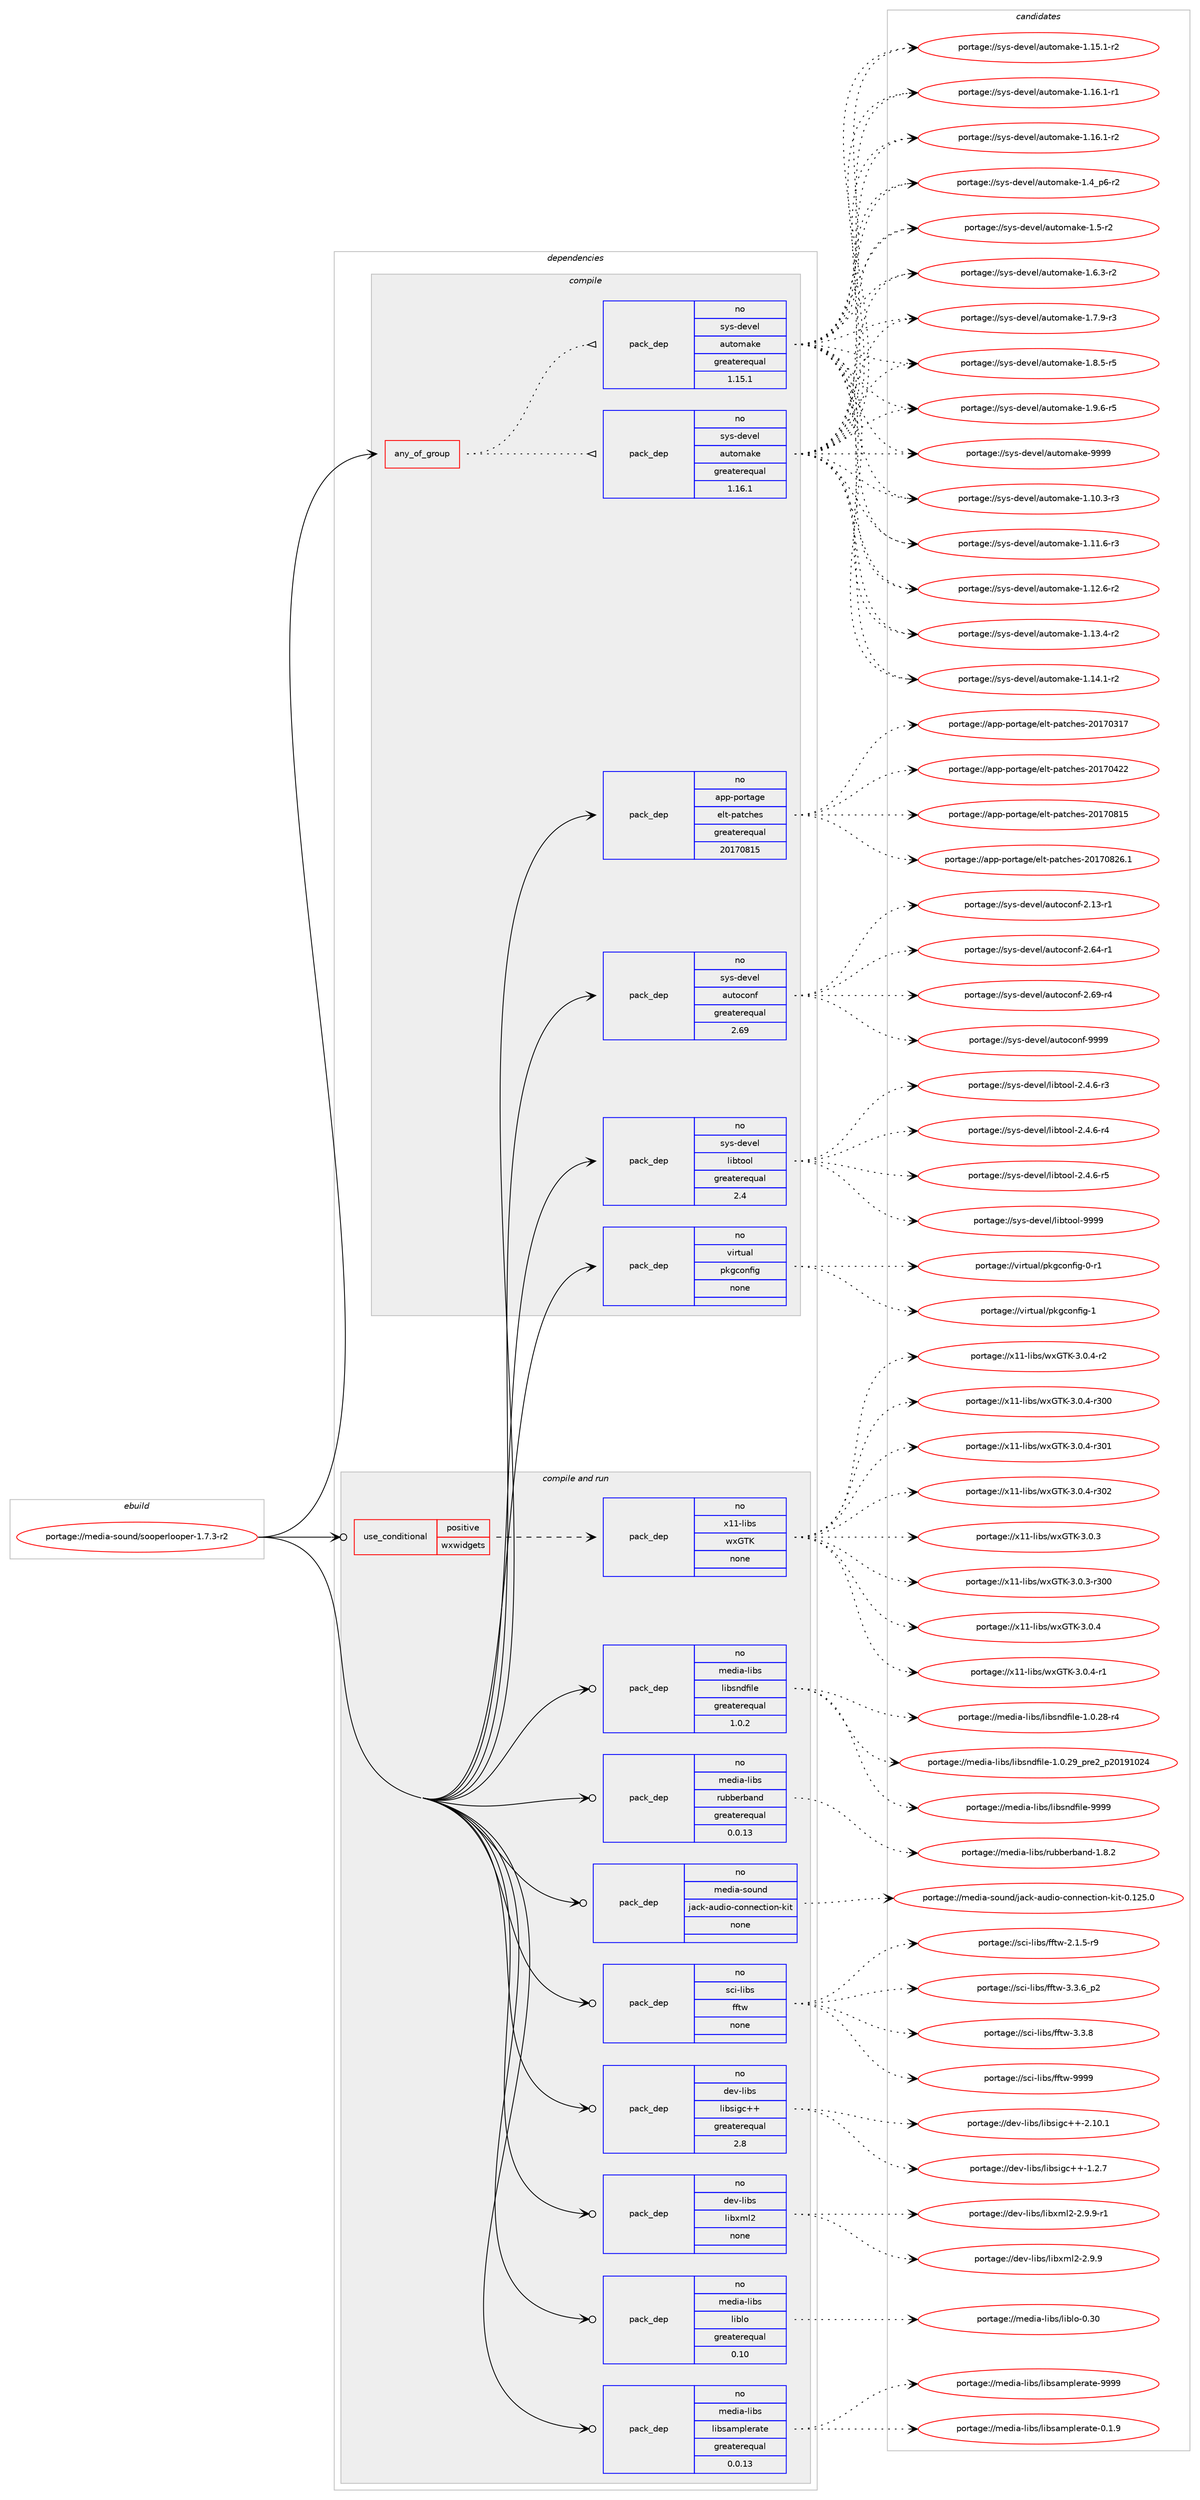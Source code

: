 digraph prolog {

# *************
# Graph options
# *************

newrank=true;
concentrate=true;
compound=true;
graph [rankdir=LR,fontname=Helvetica,fontsize=10,ranksep=1.5];#, ranksep=2.5, nodesep=0.2];
edge  [arrowhead=vee];
node  [fontname=Helvetica,fontsize=10];

# **********
# The ebuild
# **********

subgraph cluster_leftcol {
color=gray;
rank=same;
label=<<i>ebuild</i>>;
id [label="portage://media-sound/sooperlooper-1.7.3-r2", color=red, width=4, href="../media-sound/sooperlooper-1.7.3-r2.svg"];
}

# ****************
# The dependencies
# ****************

subgraph cluster_midcol {
color=gray;
label=<<i>dependencies</i>>;
subgraph cluster_compile {
fillcolor="#eeeeee";
style=filled;
label=<<i>compile</i>>;
subgraph any5378 {
dependency336366 [label=<<TABLE BORDER="0" CELLBORDER="1" CELLSPACING="0" CELLPADDING="4"><TR><TD CELLPADDING="10">any_of_group</TD></TR></TABLE>>, shape=none, color=red];subgraph pack247264 {
dependency336367 [label=<<TABLE BORDER="0" CELLBORDER="1" CELLSPACING="0" CELLPADDING="4" WIDTH="220"><TR><TD ROWSPAN="6" CELLPADDING="30">pack_dep</TD></TR><TR><TD WIDTH="110">no</TD></TR><TR><TD>sys-devel</TD></TR><TR><TD>automake</TD></TR><TR><TD>greaterequal</TD></TR><TR><TD>1.16.1</TD></TR></TABLE>>, shape=none, color=blue];
}
dependency336366:e -> dependency336367:w [weight=20,style="dotted",arrowhead="oinv"];
subgraph pack247265 {
dependency336368 [label=<<TABLE BORDER="0" CELLBORDER="1" CELLSPACING="0" CELLPADDING="4" WIDTH="220"><TR><TD ROWSPAN="6" CELLPADDING="30">pack_dep</TD></TR><TR><TD WIDTH="110">no</TD></TR><TR><TD>sys-devel</TD></TR><TR><TD>automake</TD></TR><TR><TD>greaterequal</TD></TR><TR><TD>1.15.1</TD></TR></TABLE>>, shape=none, color=blue];
}
dependency336366:e -> dependency336368:w [weight=20,style="dotted",arrowhead="oinv"];
}
id:e -> dependency336366:w [weight=20,style="solid",arrowhead="vee"];
subgraph pack247266 {
dependency336369 [label=<<TABLE BORDER="0" CELLBORDER="1" CELLSPACING="0" CELLPADDING="4" WIDTH="220"><TR><TD ROWSPAN="6" CELLPADDING="30">pack_dep</TD></TR><TR><TD WIDTH="110">no</TD></TR><TR><TD>app-portage</TD></TR><TR><TD>elt-patches</TD></TR><TR><TD>greaterequal</TD></TR><TR><TD>20170815</TD></TR></TABLE>>, shape=none, color=blue];
}
id:e -> dependency336369:w [weight=20,style="solid",arrowhead="vee"];
subgraph pack247267 {
dependency336370 [label=<<TABLE BORDER="0" CELLBORDER="1" CELLSPACING="0" CELLPADDING="4" WIDTH="220"><TR><TD ROWSPAN="6" CELLPADDING="30">pack_dep</TD></TR><TR><TD WIDTH="110">no</TD></TR><TR><TD>sys-devel</TD></TR><TR><TD>autoconf</TD></TR><TR><TD>greaterequal</TD></TR><TR><TD>2.69</TD></TR></TABLE>>, shape=none, color=blue];
}
id:e -> dependency336370:w [weight=20,style="solid",arrowhead="vee"];
subgraph pack247268 {
dependency336371 [label=<<TABLE BORDER="0" CELLBORDER="1" CELLSPACING="0" CELLPADDING="4" WIDTH="220"><TR><TD ROWSPAN="6" CELLPADDING="30">pack_dep</TD></TR><TR><TD WIDTH="110">no</TD></TR><TR><TD>sys-devel</TD></TR><TR><TD>libtool</TD></TR><TR><TD>greaterequal</TD></TR><TR><TD>2.4</TD></TR></TABLE>>, shape=none, color=blue];
}
id:e -> dependency336371:w [weight=20,style="solid",arrowhead="vee"];
subgraph pack247269 {
dependency336372 [label=<<TABLE BORDER="0" CELLBORDER="1" CELLSPACING="0" CELLPADDING="4" WIDTH="220"><TR><TD ROWSPAN="6" CELLPADDING="30">pack_dep</TD></TR><TR><TD WIDTH="110">no</TD></TR><TR><TD>virtual</TD></TR><TR><TD>pkgconfig</TD></TR><TR><TD>none</TD></TR><TR><TD></TD></TR></TABLE>>, shape=none, color=blue];
}
id:e -> dependency336372:w [weight=20,style="solid",arrowhead="vee"];
}
subgraph cluster_compileandrun {
fillcolor="#eeeeee";
style=filled;
label=<<i>compile and run</i>>;
subgraph cond83581 {
dependency336373 [label=<<TABLE BORDER="0" CELLBORDER="1" CELLSPACING="0" CELLPADDING="4"><TR><TD ROWSPAN="3" CELLPADDING="10">use_conditional</TD></TR><TR><TD>positive</TD></TR><TR><TD>wxwidgets</TD></TR></TABLE>>, shape=none, color=red];
subgraph pack247270 {
dependency336374 [label=<<TABLE BORDER="0" CELLBORDER="1" CELLSPACING="0" CELLPADDING="4" WIDTH="220"><TR><TD ROWSPAN="6" CELLPADDING="30">pack_dep</TD></TR><TR><TD WIDTH="110">no</TD></TR><TR><TD>x11-libs</TD></TR><TR><TD>wxGTK</TD></TR><TR><TD>none</TD></TR><TR><TD></TD></TR></TABLE>>, shape=none, color=blue];
}
dependency336373:e -> dependency336374:w [weight=20,style="dashed",arrowhead="vee"];
}
id:e -> dependency336373:w [weight=20,style="solid",arrowhead="odotvee"];
subgraph pack247271 {
dependency336375 [label=<<TABLE BORDER="0" CELLBORDER="1" CELLSPACING="0" CELLPADDING="4" WIDTH="220"><TR><TD ROWSPAN="6" CELLPADDING="30">pack_dep</TD></TR><TR><TD WIDTH="110">no</TD></TR><TR><TD>dev-libs</TD></TR><TR><TD>libsigc++</TD></TR><TR><TD>greaterequal</TD></TR><TR><TD>2.8</TD></TR></TABLE>>, shape=none, color=blue];
}
id:e -> dependency336375:w [weight=20,style="solid",arrowhead="odotvee"];
subgraph pack247272 {
dependency336376 [label=<<TABLE BORDER="0" CELLBORDER="1" CELLSPACING="0" CELLPADDING="4" WIDTH="220"><TR><TD ROWSPAN="6" CELLPADDING="30">pack_dep</TD></TR><TR><TD WIDTH="110">no</TD></TR><TR><TD>dev-libs</TD></TR><TR><TD>libxml2</TD></TR><TR><TD>none</TD></TR><TR><TD></TD></TR></TABLE>>, shape=none, color=blue];
}
id:e -> dependency336376:w [weight=20,style="solid",arrowhead="odotvee"];
subgraph pack247273 {
dependency336377 [label=<<TABLE BORDER="0" CELLBORDER="1" CELLSPACING="0" CELLPADDING="4" WIDTH="220"><TR><TD ROWSPAN="6" CELLPADDING="30">pack_dep</TD></TR><TR><TD WIDTH="110">no</TD></TR><TR><TD>media-libs</TD></TR><TR><TD>liblo</TD></TR><TR><TD>greaterequal</TD></TR><TR><TD>0.10</TD></TR></TABLE>>, shape=none, color=blue];
}
id:e -> dependency336377:w [weight=20,style="solid",arrowhead="odotvee"];
subgraph pack247274 {
dependency336378 [label=<<TABLE BORDER="0" CELLBORDER="1" CELLSPACING="0" CELLPADDING="4" WIDTH="220"><TR><TD ROWSPAN="6" CELLPADDING="30">pack_dep</TD></TR><TR><TD WIDTH="110">no</TD></TR><TR><TD>media-libs</TD></TR><TR><TD>libsamplerate</TD></TR><TR><TD>greaterequal</TD></TR><TR><TD>0.0.13</TD></TR></TABLE>>, shape=none, color=blue];
}
id:e -> dependency336378:w [weight=20,style="solid",arrowhead="odotvee"];
subgraph pack247275 {
dependency336379 [label=<<TABLE BORDER="0" CELLBORDER="1" CELLSPACING="0" CELLPADDING="4" WIDTH="220"><TR><TD ROWSPAN="6" CELLPADDING="30">pack_dep</TD></TR><TR><TD WIDTH="110">no</TD></TR><TR><TD>media-libs</TD></TR><TR><TD>libsndfile</TD></TR><TR><TD>greaterequal</TD></TR><TR><TD>1.0.2</TD></TR></TABLE>>, shape=none, color=blue];
}
id:e -> dependency336379:w [weight=20,style="solid",arrowhead="odotvee"];
subgraph pack247276 {
dependency336380 [label=<<TABLE BORDER="0" CELLBORDER="1" CELLSPACING="0" CELLPADDING="4" WIDTH="220"><TR><TD ROWSPAN="6" CELLPADDING="30">pack_dep</TD></TR><TR><TD WIDTH="110">no</TD></TR><TR><TD>media-libs</TD></TR><TR><TD>rubberband</TD></TR><TR><TD>greaterequal</TD></TR><TR><TD>0.0.13</TD></TR></TABLE>>, shape=none, color=blue];
}
id:e -> dependency336380:w [weight=20,style="solid",arrowhead="odotvee"];
subgraph pack247277 {
dependency336381 [label=<<TABLE BORDER="0" CELLBORDER="1" CELLSPACING="0" CELLPADDING="4" WIDTH="220"><TR><TD ROWSPAN="6" CELLPADDING="30">pack_dep</TD></TR><TR><TD WIDTH="110">no</TD></TR><TR><TD>media-sound</TD></TR><TR><TD>jack-audio-connection-kit</TD></TR><TR><TD>none</TD></TR><TR><TD></TD></TR></TABLE>>, shape=none, color=blue];
}
id:e -> dependency336381:w [weight=20,style="solid",arrowhead="odotvee"];
subgraph pack247278 {
dependency336382 [label=<<TABLE BORDER="0" CELLBORDER="1" CELLSPACING="0" CELLPADDING="4" WIDTH="220"><TR><TD ROWSPAN="6" CELLPADDING="30">pack_dep</TD></TR><TR><TD WIDTH="110">no</TD></TR><TR><TD>sci-libs</TD></TR><TR><TD>fftw</TD></TR><TR><TD>none</TD></TR><TR><TD></TD></TR></TABLE>>, shape=none, color=blue];
}
id:e -> dependency336382:w [weight=20,style="solid",arrowhead="odotvee"];
}
subgraph cluster_run {
fillcolor="#eeeeee";
style=filled;
label=<<i>run</i>>;
}
}

# **************
# The candidates
# **************

subgraph cluster_choices {
rank=same;
color=gray;
label=<<i>candidates</i>>;

subgraph choice247264 {
color=black;
nodesep=1;
choiceportage11512111545100101118101108479711711611110997107101454946494846514511451 [label="portage://sys-devel/automake-1.10.3-r3", color=red, width=4,href="../sys-devel/automake-1.10.3-r3.svg"];
choiceportage11512111545100101118101108479711711611110997107101454946494946544511451 [label="portage://sys-devel/automake-1.11.6-r3", color=red, width=4,href="../sys-devel/automake-1.11.6-r3.svg"];
choiceportage11512111545100101118101108479711711611110997107101454946495046544511450 [label="portage://sys-devel/automake-1.12.6-r2", color=red, width=4,href="../sys-devel/automake-1.12.6-r2.svg"];
choiceportage11512111545100101118101108479711711611110997107101454946495146524511450 [label="portage://sys-devel/automake-1.13.4-r2", color=red, width=4,href="../sys-devel/automake-1.13.4-r2.svg"];
choiceportage11512111545100101118101108479711711611110997107101454946495246494511450 [label="portage://sys-devel/automake-1.14.1-r2", color=red, width=4,href="../sys-devel/automake-1.14.1-r2.svg"];
choiceportage11512111545100101118101108479711711611110997107101454946495346494511450 [label="portage://sys-devel/automake-1.15.1-r2", color=red, width=4,href="../sys-devel/automake-1.15.1-r2.svg"];
choiceportage11512111545100101118101108479711711611110997107101454946495446494511449 [label="portage://sys-devel/automake-1.16.1-r1", color=red, width=4,href="../sys-devel/automake-1.16.1-r1.svg"];
choiceportage11512111545100101118101108479711711611110997107101454946495446494511450 [label="portage://sys-devel/automake-1.16.1-r2", color=red, width=4,href="../sys-devel/automake-1.16.1-r2.svg"];
choiceportage115121115451001011181011084797117116111109971071014549465295112544511450 [label="portage://sys-devel/automake-1.4_p6-r2", color=red, width=4,href="../sys-devel/automake-1.4_p6-r2.svg"];
choiceportage11512111545100101118101108479711711611110997107101454946534511450 [label="portage://sys-devel/automake-1.5-r2", color=red, width=4,href="../sys-devel/automake-1.5-r2.svg"];
choiceportage115121115451001011181011084797117116111109971071014549465446514511450 [label="portage://sys-devel/automake-1.6.3-r2", color=red, width=4,href="../sys-devel/automake-1.6.3-r2.svg"];
choiceportage115121115451001011181011084797117116111109971071014549465546574511451 [label="portage://sys-devel/automake-1.7.9-r3", color=red, width=4,href="../sys-devel/automake-1.7.9-r3.svg"];
choiceportage115121115451001011181011084797117116111109971071014549465646534511453 [label="portage://sys-devel/automake-1.8.5-r5", color=red, width=4,href="../sys-devel/automake-1.8.5-r5.svg"];
choiceportage115121115451001011181011084797117116111109971071014549465746544511453 [label="portage://sys-devel/automake-1.9.6-r5", color=red, width=4,href="../sys-devel/automake-1.9.6-r5.svg"];
choiceportage115121115451001011181011084797117116111109971071014557575757 [label="portage://sys-devel/automake-9999", color=red, width=4,href="../sys-devel/automake-9999.svg"];
dependency336367:e -> choiceportage11512111545100101118101108479711711611110997107101454946494846514511451:w [style=dotted,weight="100"];
dependency336367:e -> choiceportage11512111545100101118101108479711711611110997107101454946494946544511451:w [style=dotted,weight="100"];
dependency336367:e -> choiceportage11512111545100101118101108479711711611110997107101454946495046544511450:w [style=dotted,weight="100"];
dependency336367:e -> choiceportage11512111545100101118101108479711711611110997107101454946495146524511450:w [style=dotted,weight="100"];
dependency336367:e -> choiceportage11512111545100101118101108479711711611110997107101454946495246494511450:w [style=dotted,weight="100"];
dependency336367:e -> choiceportage11512111545100101118101108479711711611110997107101454946495346494511450:w [style=dotted,weight="100"];
dependency336367:e -> choiceportage11512111545100101118101108479711711611110997107101454946495446494511449:w [style=dotted,weight="100"];
dependency336367:e -> choiceportage11512111545100101118101108479711711611110997107101454946495446494511450:w [style=dotted,weight="100"];
dependency336367:e -> choiceportage115121115451001011181011084797117116111109971071014549465295112544511450:w [style=dotted,weight="100"];
dependency336367:e -> choiceportage11512111545100101118101108479711711611110997107101454946534511450:w [style=dotted,weight="100"];
dependency336367:e -> choiceportage115121115451001011181011084797117116111109971071014549465446514511450:w [style=dotted,weight="100"];
dependency336367:e -> choiceportage115121115451001011181011084797117116111109971071014549465546574511451:w [style=dotted,weight="100"];
dependency336367:e -> choiceportage115121115451001011181011084797117116111109971071014549465646534511453:w [style=dotted,weight="100"];
dependency336367:e -> choiceportage115121115451001011181011084797117116111109971071014549465746544511453:w [style=dotted,weight="100"];
dependency336367:e -> choiceportage115121115451001011181011084797117116111109971071014557575757:w [style=dotted,weight="100"];
}
subgraph choice247265 {
color=black;
nodesep=1;
choiceportage11512111545100101118101108479711711611110997107101454946494846514511451 [label="portage://sys-devel/automake-1.10.3-r3", color=red, width=4,href="../sys-devel/automake-1.10.3-r3.svg"];
choiceportage11512111545100101118101108479711711611110997107101454946494946544511451 [label="portage://sys-devel/automake-1.11.6-r3", color=red, width=4,href="../sys-devel/automake-1.11.6-r3.svg"];
choiceportage11512111545100101118101108479711711611110997107101454946495046544511450 [label="portage://sys-devel/automake-1.12.6-r2", color=red, width=4,href="../sys-devel/automake-1.12.6-r2.svg"];
choiceportage11512111545100101118101108479711711611110997107101454946495146524511450 [label="portage://sys-devel/automake-1.13.4-r2", color=red, width=4,href="../sys-devel/automake-1.13.4-r2.svg"];
choiceportage11512111545100101118101108479711711611110997107101454946495246494511450 [label="portage://sys-devel/automake-1.14.1-r2", color=red, width=4,href="../sys-devel/automake-1.14.1-r2.svg"];
choiceportage11512111545100101118101108479711711611110997107101454946495346494511450 [label="portage://sys-devel/automake-1.15.1-r2", color=red, width=4,href="../sys-devel/automake-1.15.1-r2.svg"];
choiceportage11512111545100101118101108479711711611110997107101454946495446494511449 [label="portage://sys-devel/automake-1.16.1-r1", color=red, width=4,href="../sys-devel/automake-1.16.1-r1.svg"];
choiceportage11512111545100101118101108479711711611110997107101454946495446494511450 [label="portage://sys-devel/automake-1.16.1-r2", color=red, width=4,href="../sys-devel/automake-1.16.1-r2.svg"];
choiceportage115121115451001011181011084797117116111109971071014549465295112544511450 [label="portage://sys-devel/automake-1.4_p6-r2", color=red, width=4,href="../sys-devel/automake-1.4_p6-r2.svg"];
choiceportage11512111545100101118101108479711711611110997107101454946534511450 [label="portage://sys-devel/automake-1.5-r2", color=red, width=4,href="../sys-devel/automake-1.5-r2.svg"];
choiceportage115121115451001011181011084797117116111109971071014549465446514511450 [label="portage://sys-devel/automake-1.6.3-r2", color=red, width=4,href="../sys-devel/automake-1.6.3-r2.svg"];
choiceportage115121115451001011181011084797117116111109971071014549465546574511451 [label="portage://sys-devel/automake-1.7.9-r3", color=red, width=4,href="../sys-devel/automake-1.7.9-r3.svg"];
choiceportage115121115451001011181011084797117116111109971071014549465646534511453 [label="portage://sys-devel/automake-1.8.5-r5", color=red, width=4,href="../sys-devel/automake-1.8.5-r5.svg"];
choiceportage115121115451001011181011084797117116111109971071014549465746544511453 [label="portage://sys-devel/automake-1.9.6-r5", color=red, width=4,href="../sys-devel/automake-1.9.6-r5.svg"];
choiceportage115121115451001011181011084797117116111109971071014557575757 [label="portage://sys-devel/automake-9999", color=red, width=4,href="../sys-devel/automake-9999.svg"];
dependency336368:e -> choiceportage11512111545100101118101108479711711611110997107101454946494846514511451:w [style=dotted,weight="100"];
dependency336368:e -> choiceportage11512111545100101118101108479711711611110997107101454946494946544511451:w [style=dotted,weight="100"];
dependency336368:e -> choiceportage11512111545100101118101108479711711611110997107101454946495046544511450:w [style=dotted,weight="100"];
dependency336368:e -> choiceportage11512111545100101118101108479711711611110997107101454946495146524511450:w [style=dotted,weight="100"];
dependency336368:e -> choiceportage11512111545100101118101108479711711611110997107101454946495246494511450:w [style=dotted,weight="100"];
dependency336368:e -> choiceportage11512111545100101118101108479711711611110997107101454946495346494511450:w [style=dotted,weight="100"];
dependency336368:e -> choiceportage11512111545100101118101108479711711611110997107101454946495446494511449:w [style=dotted,weight="100"];
dependency336368:e -> choiceportage11512111545100101118101108479711711611110997107101454946495446494511450:w [style=dotted,weight="100"];
dependency336368:e -> choiceportage115121115451001011181011084797117116111109971071014549465295112544511450:w [style=dotted,weight="100"];
dependency336368:e -> choiceportage11512111545100101118101108479711711611110997107101454946534511450:w [style=dotted,weight="100"];
dependency336368:e -> choiceportage115121115451001011181011084797117116111109971071014549465446514511450:w [style=dotted,weight="100"];
dependency336368:e -> choiceportage115121115451001011181011084797117116111109971071014549465546574511451:w [style=dotted,weight="100"];
dependency336368:e -> choiceportage115121115451001011181011084797117116111109971071014549465646534511453:w [style=dotted,weight="100"];
dependency336368:e -> choiceportage115121115451001011181011084797117116111109971071014549465746544511453:w [style=dotted,weight="100"];
dependency336368:e -> choiceportage115121115451001011181011084797117116111109971071014557575757:w [style=dotted,weight="100"];
}
subgraph choice247266 {
color=black;
nodesep=1;
choiceportage97112112451121111141169710310147101108116451129711699104101115455048495548514955 [label="portage://app-portage/elt-patches-20170317", color=red, width=4,href="../app-portage/elt-patches-20170317.svg"];
choiceportage97112112451121111141169710310147101108116451129711699104101115455048495548525050 [label="portage://app-portage/elt-patches-20170422", color=red, width=4,href="../app-portage/elt-patches-20170422.svg"];
choiceportage97112112451121111141169710310147101108116451129711699104101115455048495548564953 [label="portage://app-portage/elt-patches-20170815", color=red, width=4,href="../app-portage/elt-patches-20170815.svg"];
choiceportage971121124511211111411697103101471011081164511297116991041011154550484955485650544649 [label="portage://app-portage/elt-patches-20170826.1", color=red, width=4,href="../app-portage/elt-patches-20170826.1.svg"];
dependency336369:e -> choiceportage97112112451121111141169710310147101108116451129711699104101115455048495548514955:w [style=dotted,weight="100"];
dependency336369:e -> choiceportage97112112451121111141169710310147101108116451129711699104101115455048495548525050:w [style=dotted,weight="100"];
dependency336369:e -> choiceportage97112112451121111141169710310147101108116451129711699104101115455048495548564953:w [style=dotted,weight="100"];
dependency336369:e -> choiceportage971121124511211111411697103101471011081164511297116991041011154550484955485650544649:w [style=dotted,weight="100"];
}
subgraph choice247267 {
color=black;
nodesep=1;
choiceportage1151211154510010111810110847971171161119911111010245504649514511449 [label="portage://sys-devel/autoconf-2.13-r1", color=red, width=4,href="../sys-devel/autoconf-2.13-r1.svg"];
choiceportage1151211154510010111810110847971171161119911111010245504654524511449 [label="portage://sys-devel/autoconf-2.64-r1", color=red, width=4,href="../sys-devel/autoconf-2.64-r1.svg"];
choiceportage1151211154510010111810110847971171161119911111010245504654574511452 [label="portage://sys-devel/autoconf-2.69-r4", color=red, width=4,href="../sys-devel/autoconf-2.69-r4.svg"];
choiceportage115121115451001011181011084797117116111991111101024557575757 [label="portage://sys-devel/autoconf-9999", color=red, width=4,href="../sys-devel/autoconf-9999.svg"];
dependency336370:e -> choiceportage1151211154510010111810110847971171161119911111010245504649514511449:w [style=dotted,weight="100"];
dependency336370:e -> choiceportage1151211154510010111810110847971171161119911111010245504654524511449:w [style=dotted,weight="100"];
dependency336370:e -> choiceportage1151211154510010111810110847971171161119911111010245504654574511452:w [style=dotted,weight="100"];
dependency336370:e -> choiceportage115121115451001011181011084797117116111991111101024557575757:w [style=dotted,weight="100"];
}
subgraph choice247268 {
color=black;
nodesep=1;
choiceportage1151211154510010111810110847108105981161111111084550465246544511451 [label="portage://sys-devel/libtool-2.4.6-r3", color=red, width=4,href="../sys-devel/libtool-2.4.6-r3.svg"];
choiceportage1151211154510010111810110847108105981161111111084550465246544511452 [label="portage://sys-devel/libtool-2.4.6-r4", color=red, width=4,href="../sys-devel/libtool-2.4.6-r4.svg"];
choiceportage1151211154510010111810110847108105981161111111084550465246544511453 [label="portage://sys-devel/libtool-2.4.6-r5", color=red, width=4,href="../sys-devel/libtool-2.4.6-r5.svg"];
choiceportage1151211154510010111810110847108105981161111111084557575757 [label="portage://sys-devel/libtool-9999", color=red, width=4,href="../sys-devel/libtool-9999.svg"];
dependency336371:e -> choiceportage1151211154510010111810110847108105981161111111084550465246544511451:w [style=dotted,weight="100"];
dependency336371:e -> choiceportage1151211154510010111810110847108105981161111111084550465246544511452:w [style=dotted,weight="100"];
dependency336371:e -> choiceportage1151211154510010111810110847108105981161111111084550465246544511453:w [style=dotted,weight="100"];
dependency336371:e -> choiceportage1151211154510010111810110847108105981161111111084557575757:w [style=dotted,weight="100"];
}
subgraph choice247269 {
color=black;
nodesep=1;
choiceportage11810511411611797108471121071039911111010210510345484511449 [label="portage://virtual/pkgconfig-0-r1", color=red, width=4,href="../virtual/pkgconfig-0-r1.svg"];
choiceportage1181051141161179710847112107103991111101021051034549 [label="portage://virtual/pkgconfig-1", color=red, width=4,href="../virtual/pkgconfig-1.svg"];
dependency336372:e -> choiceportage11810511411611797108471121071039911111010210510345484511449:w [style=dotted,weight="100"];
dependency336372:e -> choiceportage1181051141161179710847112107103991111101021051034549:w [style=dotted,weight="100"];
}
subgraph choice247270 {
color=black;
nodesep=1;
choiceportage1204949451081059811547119120718475455146484651 [label="portage://x11-libs/wxGTK-3.0.3", color=red, width=4,href="../x11-libs/wxGTK-3.0.3.svg"];
choiceportage120494945108105981154711912071847545514648465145114514848 [label="portage://x11-libs/wxGTK-3.0.3-r300", color=red, width=4,href="../x11-libs/wxGTK-3.0.3-r300.svg"];
choiceportage1204949451081059811547119120718475455146484652 [label="portage://x11-libs/wxGTK-3.0.4", color=red, width=4,href="../x11-libs/wxGTK-3.0.4.svg"];
choiceportage12049494510810598115471191207184754551464846524511449 [label="portage://x11-libs/wxGTK-3.0.4-r1", color=red, width=4,href="../x11-libs/wxGTK-3.0.4-r1.svg"];
choiceportage12049494510810598115471191207184754551464846524511450 [label="portage://x11-libs/wxGTK-3.0.4-r2", color=red, width=4,href="../x11-libs/wxGTK-3.0.4-r2.svg"];
choiceportage120494945108105981154711912071847545514648465245114514848 [label="portage://x11-libs/wxGTK-3.0.4-r300", color=red, width=4,href="../x11-libs/wxGTK-3.0.4-r300.svg"];
choiceportage120494945108105981154711912071847545514648465245114514849 [label="portage://x11-libs/wxGTK-3.0.4-r301", color=red, width=4,href="../x11-libs/wxGTK-3.0.4-r301.svg"];
choiceportage120494945108105981154711912071847545514648465245114514850 [label="portage://x11-libs/wxGTK-3.0.4-r302", color=red, width=4,href="../x11-libs/wxGTK-3.0.4-r302.svg"];
dependency336374:e -> choiceportage1204949451081059811547119120718475455146484651:w [style=dotted,weight="100"];
dependency336374:e -> choiceportage120494945108105981154711912071847545514648465145114514848:w [style=dotted,weight="100"];
dependency336374:e -> choiceportage1204949451081059811547119120718475455146484652:w [style=dotted,weight="100"];
dependency336374:e -> choiceportage12049494510810598115471191207184754551464846524511449:w [style=dotted,weight="100"];
dependency336374:e -> choiceportage12049494510810598115471191207184754551464846524511450:w [style=dotted,weight="100"];
dependency336374:e -> choiceportage120494945108105981154711912071847545514648465245114514848:w [style=dotted,weight="100"];
dependency336374:e -> choiceportage120494945108105981154711912071847545514648465245114514849:w [style=dotted,weight="100"];
dependency336374:e -> choiceportage120494945108105981154711912071847545514648465245114514850:w [style=dotted,weight="100"];
}
subgraph choice247271 {
color=black;
nodesep=1;
choiceportage10010111845108105981154710810598115105103994343454946504655 [label="portage://dev-libs/libsigc++-1.2.7", color=red, width=4,href="../dev-libs/libsigc++-1.2.7.svg"];
choiceportage1001011184510810598115471081059811510510399434345504649484649 [label="portage://dev-libs/libsigc++-2.10.1", color=red, width=4,href="../dev-libs/libsigc++-2.10.1.svg"];
dependency336375:e -> choiceportage10010111845108105981154710810598115105103994343454946504655:w [style=dotted,weight="100"];
dependency336375:e -> choiceportage1001011184510810598115471081059811510510399434345504649484649:w [style=dotted,weight="100"];
}
subgraph choice247272 {
color=black;
nodesep=1;
choiceportage1001011184510810598115471081059812010910850455046574657 [label="portage://dev-libs/libxml2-2.9.9", color=red, width=4,href="../dev-libs/libxml2-2.9.9.svg"];
choiceportage10010111845108105981154710810598120109108504550465746574511449 [label="portage://dev-libs/libxml2-2.9.9-r1", color=red, width=4,href="../dev-libs/libxml2-2.9.9-r1.svg"];
dependency336376:e -> choiceportage1001011184510810598115471081059812010910850455046574657:w [style=dotted,weight="100"];
dependency336376:e -> choiceportage10010111845108105981154710810598120109108504550465746574511449:w [style=dotted,weight="100"];
}
subgraph choice247273 {
color=black;
nodesep=1;
choiceportage10910110010597451081059811547108105981081114548465148 [label="portage://media-libs/liblo-0.30", color=red, width=4,href="../media-libs/liblo-0.30.svg"];
dependency336377:e -> choiceportage10910110010597451081059811547108105981081114548465148:w [style=dotted,weight="100"];
}
subgraph choice247274 {
color=black;
nodesep=1;
choiceportage10910110010597451081059811547108105981159710911210810111497116101454846494657 [label="portage://media-libs/libsamplerate-0.1.9", color=red, width=4,href="../media-libs/libsamplerate-0.1.9.svg"];
choiceportage109101100105974510810598115471081059811597109112108101114971161014557575757 [label="portage://media-libs/libsamplerate-9999", color=red, width=4,href="../media-libs/libsamplerate-9999.svg"];
dependency336378:e -> choiceportage10910110010597451081059811547108105981159710911210810111497116101454846494657:w [style=dotted,weight="100"];
dependency336378:e -> choiceportage109101100105974510810598115471081059811597109112108101114971161014557575757:w [style=dotted,weight="100"];
}
subgraph choice247275 {
color=black;
nodesep=1;
choiceportage1091011001059745108105981154710810598115110100102105108101454946484650564511452 [label="portage://media-libs/libsndfile-1.0.28-r4", color=red, width=4,href="../media-libs/libsndfile-1.0.28-r4.svg"];
choiceportage1091011001059745108105981154710810598115110100102105108101454946484650579511211410150951125048495749485052 [label="portage://media-libs/libsndfile-1.0.29_pre2_p20191024", color=red, width=4,href="../media-libs/libsndfile-1.0.29_pre2_p20191024.svg"];
choiceportage10910110010597451081059811547108105981151101001021051081014557575757 [label="portage://media-libs/libsndfile-9999", color=red, width=4,href="../media-libs/libsndfile-9999.svg"];
dependency336379:e -> choiceportage1091011001059745108105981154710810598115110100102105108101454946484650564511452:w [style=dotted,weight="100"];
dependency336379:e -> choiceportage1091011001059745108105981154710810598115110100102105108101454946484650579511211410150951125048495749485052:w [style=dotted,weight="100"];
dependency336379:e -> choiceportage10910110010597451081059811547108105981151101001021051081014557575757:w [style=dotted,weight="100"];
}
subgraph choice247276 {
color=black;
nodesep=1;
choiceportage1091011001059745108105981154711411798981011149897110100454946564650 [label="portage://media-libs/rubberband-1.8.2", color=red, width=4,href="../media-libs/rubberband-1.8.2.svg"];
dependency336380:e -> choiceportage1091011001059745108105981154711411798981011149897110100454946564650:w [style=dotted,weight="100"];
}
subgraph choice247277 {
color=black;
nodesep=1;
choiceportage10910110010597451151111171101004710697991074597117100105111459911111011010199116105111110451071051164548464950534648 [label="portage://media-sound/jack-audio-connection-kit-0.125.0", color=red, width=4,href="../media-sound/jack-audio-connection-kit-0.125.0.svg"];
dependency336381:e -> choiceportage10910110010597451151111171101004710697991074597117100105111459911111011010199116105111110451071051164548464950534648:w [style=dotted,weight="100"];
}
subgraph choice247278 {
color=black;
nodesep=1;
choiceportage115991054510810598115471021021161194550464946534511457 [label="portage://sci-libs/fftw-2.1.5-r9", color=red, width=4,href="../sci-libs/fftw-2.1.5-r9.svg"];
choiceportage115991054510810598115471021021161194551465146549511250 [label="portage://sci-libs/fftw-3.3.6_p2", color=red, width=4,href="../sci-libs/fftw-3.3.6_p2.svg"];
choiceportage11599105451081059811547102102116119455146514656 [label="portage://sci-libs/fftw-3.3.8", color=red, width=4,href="../sci-libs/fftw-3.3.8.svg"];
choiceportage115991054510810598115471021021161194557575757 [label="portage://sci-libs/fftw-9999", color=red, width=4,href="../sci-libs/fftw-9999.svg"];
dependency336382:e -> choiceportage115991054510810598115471021021161194550464946534511457:w [style=dotted,weight="100"];
dependency336382:e -> choiceportage115991054510810598115471021021161194551465146549511250:w [style=dotted,weight="100"];
dependency336382:e -> choiceportage11599105451081059811547102102116119455146514656:w [style=dotted,weight="100"];
dependency336382:e -> choiceportage115991054510810598115471021021161194557575757:w [style=dotted,weight="100"];
}
}

}
